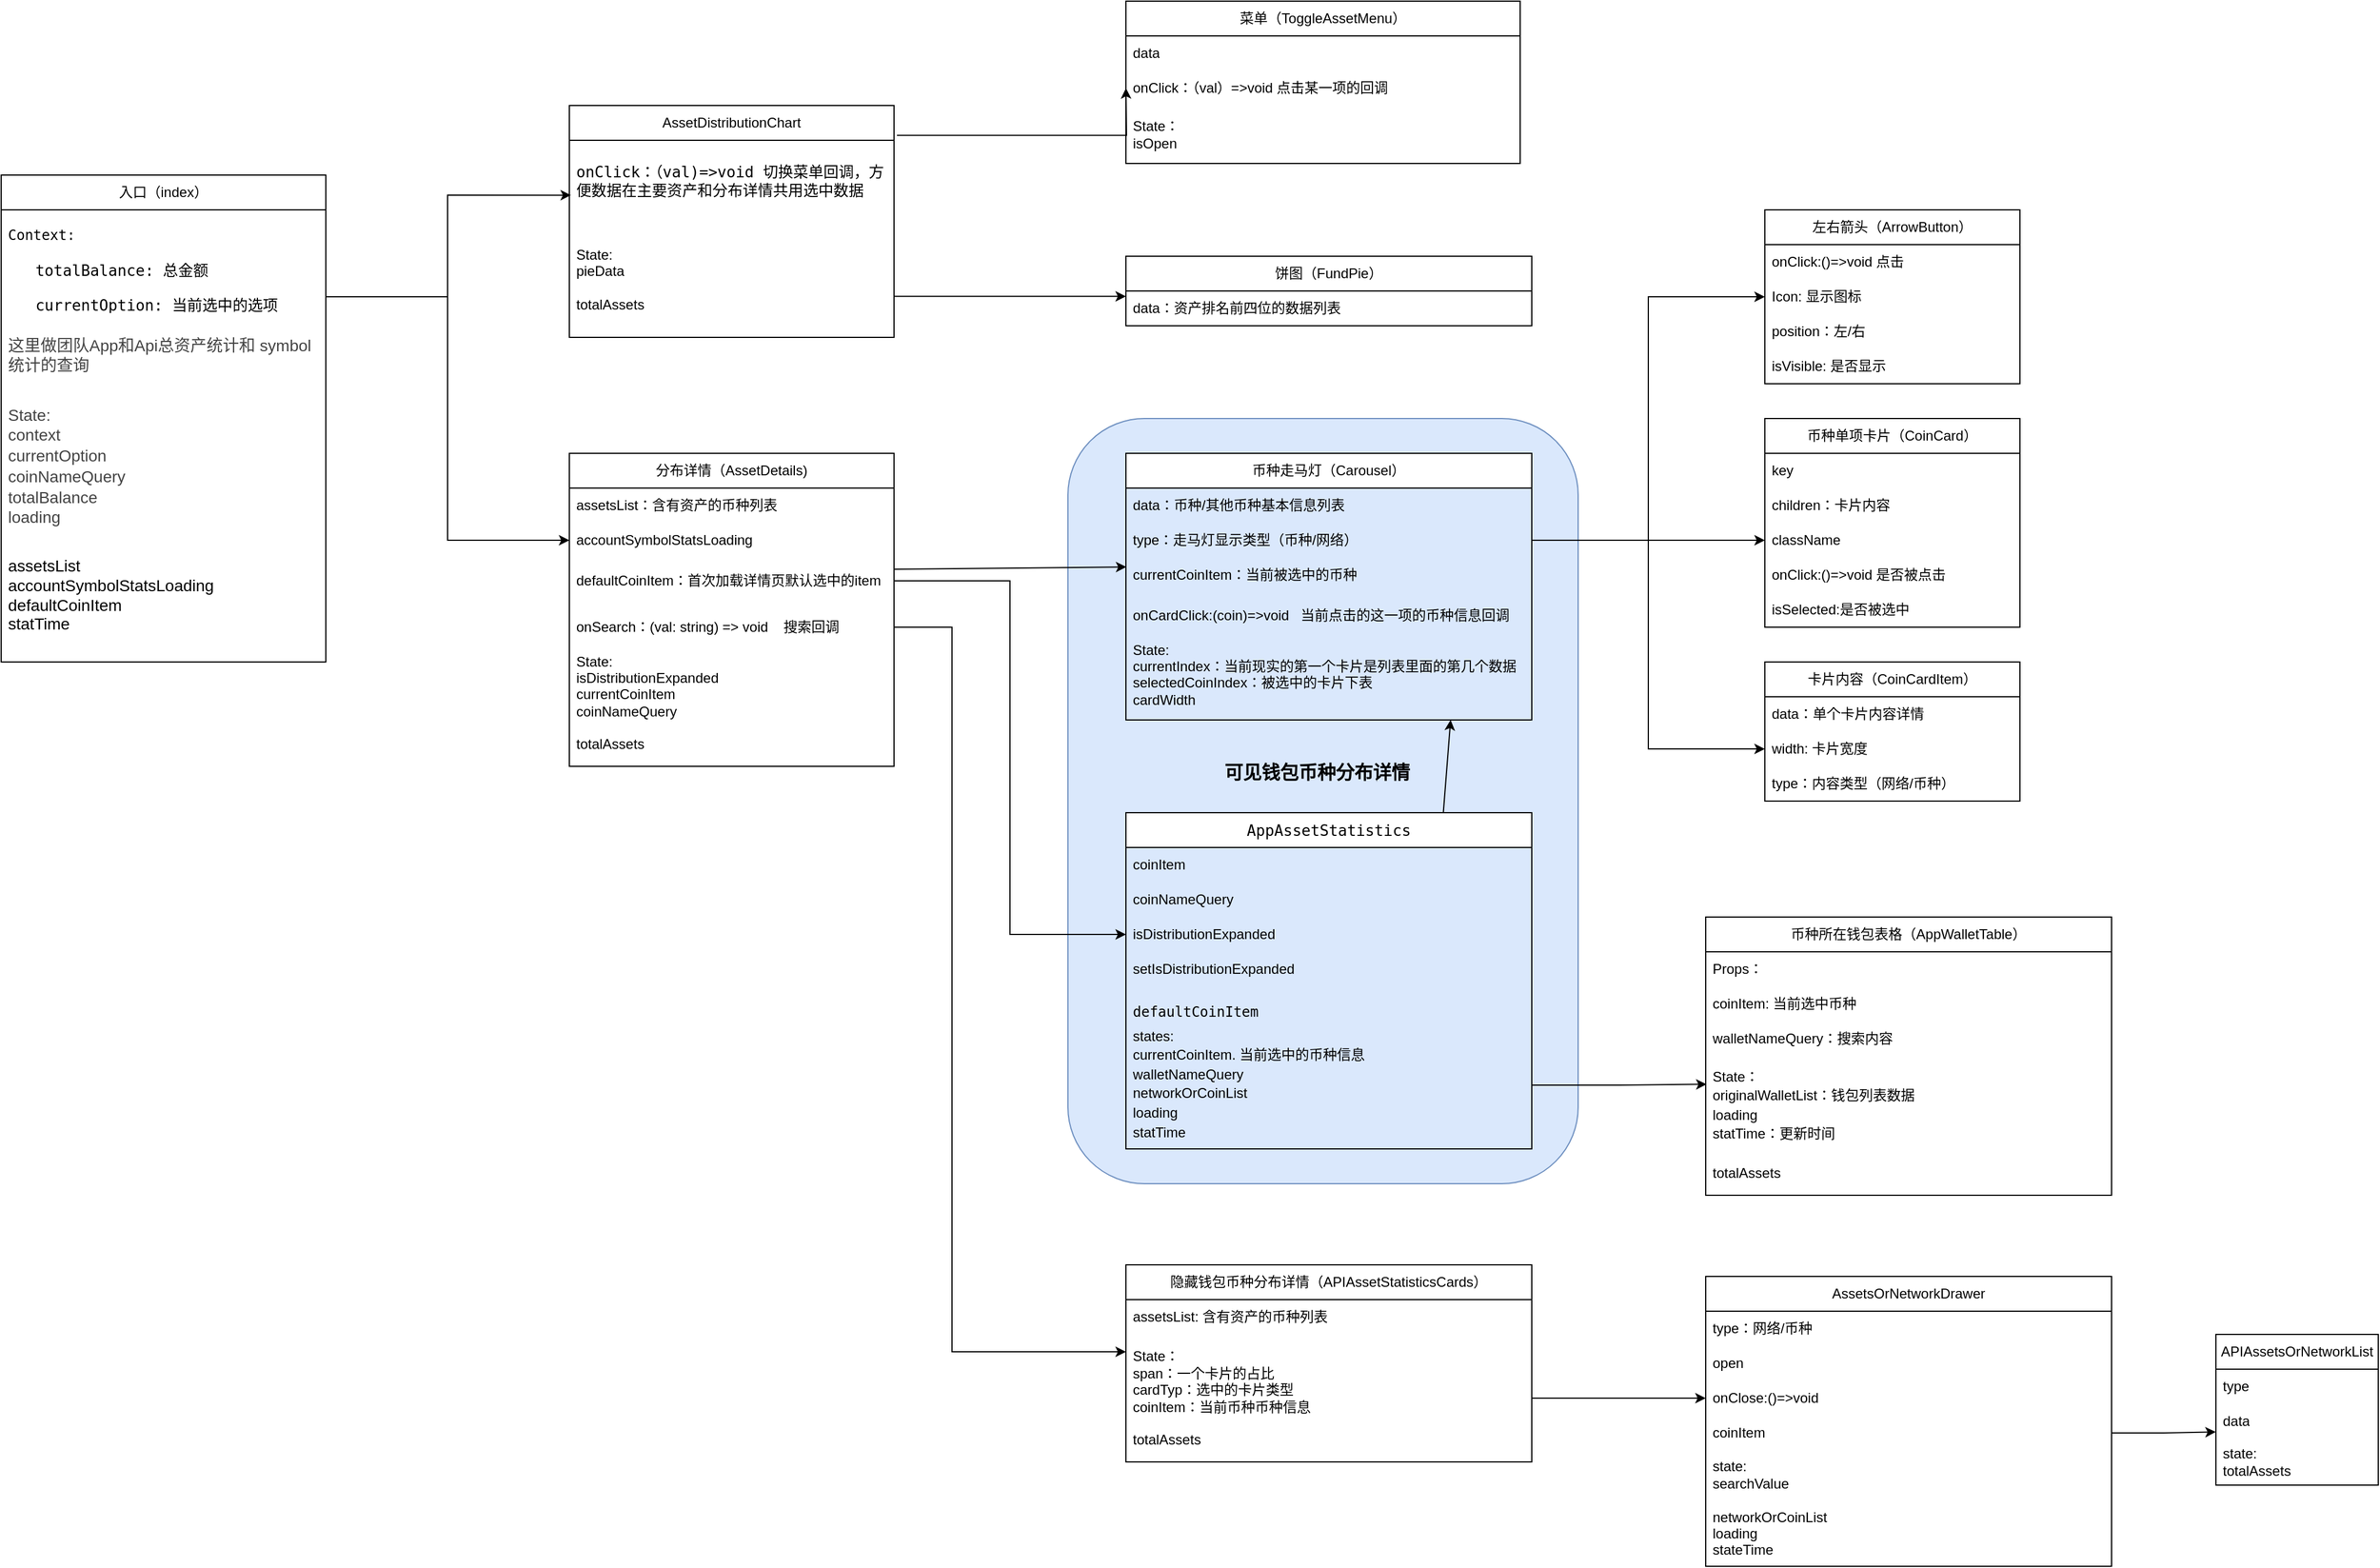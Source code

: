 <mxfile version="25.0.3">
  <diagram name="第 1 页" id="jlFaa8lIrXFHTDskXryA">
    <mxGraphModel dx="2305" dy="1853" grid="1" gridSize="10" guides="1" tooltips="1" connect="1" arrows="1" fold="1" page="1" pageScale="1" pageWidth="827" pageHeight="1169" math="0" shadow="0">
      <root>
        <mxCell id="0" />
        <mxCell id="1" parent="0" />
        <mxCell id="P4U7ozT1BsUMLbKOItGa-80" value="" style="rounded=1;whiteSpace=wrap;html=1;fillColor=#dae8fc;strokeColor=#6c8ebf;movable=0;resizable=0;rotatable=0;deletable=0;editable=0;locked=1;connectable=0;" vertex="1" parent="1">
          <mxGeometry x="640" y="200" width="440" height="660" as="geometry" />
        </mxCell>
        <mxCell id="P4U7ozT1BsUMLbKOItGa-3" value="分布详情（AssetDetails)" style="swimlane;fontStyle=0;childLayout=stackLayout;horizontal=1;startSize=30;horizontalStack=0;resizeParent=1;resizeParentMax=0;resizeLast=0;collapsible=1;marginBottom=0;whiteSpace=wrap;html=1;movable=1;resizable=1;rotatable=1;deletable=1;editable=1;locked=0;connectable=1;" vertex="1" parent="1">
          <mxGeometry x="210" y="230" width="280" height="270" as="geometry" />
        </mxCell>
        <mxCell id="P4U7ozT1BsUMLbKOItGa-4" value="assetsList：含有资产的币种列表" style="text;strokeColor=none;fillColor=none;align=left;verticalAlign=middle;spacingLeft=4;spacingRight=4;overflow=hidden;points=[[0,0.5],[1,0.5]];portConstraint=eastwest;rotatable=1;whiteSpace=wrap;html=1;movable=1;resizable=1;deletable=1;editable=1;locked=0;connectable=1;" vertex="1" parent="P4U7ozT1BsUMLbKOItGa-3">
          <mxGeometry y="30" width="280" height="30" as="geometry" />
        </mxCell>
        <mxCell id="P4U7ozT1BsUMLbKOItGa-5" value="accountSymbolStatsLoading" style="text;strokeColor=none;fillColor=none;align=left;verticalAlign=middle;spacingLeft=4;spacingRight=4;overflow=hidden;points=[[0,0.5],[1,0.5]];portConstraint=eastwest;rotatable=1;whiteSpace=wrap;html=1;movable=1;resizable=1;deletable=1;editable=1;locked=0;connectable=1;" vertex="1" parent="P4U7ozT1BsUMLbKOItGa-3">
          <mxGeometry y="60" width="280" height="30" as="geometry" />
        </mxCell>
        <mxCell id="P4U7ozT1BsUMLbKOItGa-10" value="defaultCoinItem：首次加载详情页默认选中的item" style="text;strokeColor=none;fillColor=none;align=left;verticalAlign=middle;spacingLeft=4;spacingRight=4;overflow=hidden;points=[[0,0.5],[1,0.5]];portConstraint=eastwest;rotatable=1;whiteSpace=wrap;html=1;container=1;movable=1;resizable=1;deletable=1;editable=1;locked=0;connectable=1;" vertex="1" parent="P4U7ozT1BsUMLbKOItGa-3">
          <mxGeometry y="90" width="280" height="40" as="geometry">
            <mxRectangle y="90" width="280" height="30" as="alternateBounds" />
          </mxGeometry>
        </mxCell>
        <mxCell id="P4U7ozT1BsUMLbKOItGa-6" value="onSearch：(val: string) =&amp;gt; void&amp;nbsp; &amp;nbsp; 搜索回调" style="text;strokeColor=none;fillColor=none;align=left;verticalAlign=middle;spacingLeft=4;spacingRight=4;overflow=hidden;points=[[0,0.5],[1,0.5]];portConstraint=eastwest;rotatable=1;whiteSpace=wrap;html=1;movable=1;resizable=1;deletable=1;editable=1;locked=0;connectable=1;" vertex="1" parent="P4U7ozT1BsUMLbKOItGa-3">
          <mxGeometry y="130" width="280" height="40" as="geometry" />
        </mxCell>
        <mxCell id="P4U7ozT1BsUMLbKOItGa-95" value="State:&lt;div&gt;isDistributionExpanded&lt;/div&gt;&lt;div&gt;currentCoinItem&lt;/div&gt;&lt;div&gt;coinNameQuery&lt;/div&gt;&lt;div&gt;&lt;br&gt;&lt;/div&gt;&lt;div&gt;totalAssets&lt;/div&gt;&lt;div&gt;&lt;br&gt;&lt;/div&gt;" style="text;strokeColor=none;fillColor=none;align=left;verticalAlign=middle;spacingLeft=4;spacingRight=4;overflow=hidden;points=[[0,0.5],[1,0.5]];portConstraint=eastwest;rotatable=1;whiteSpace=wrap;html=1;movable=1;resizable=1;deletable=1;editable=1;locked=0;connectable=1;" vertex="1" parent="P4U7ozT1BsUMLbKOItGa-3">
          <mxGeometry y="170" width="280" height="100" as="geometry" />
        </mxCell>
        <mxCell id="P4U7ozT1BsUMLbKOItGa-18" value="币种走马灯（Carousel）" style="swimlane;fontStyle=0;childLayout=stackLayout;horizontal=1;startSize=30;horizontalStack=0;resizeParent=1;resizeParentMax=0;resizeLast=0;collapsible=1;marginBottom=0;whiteSpace=wrap;html=1;movable=0;resizable=0;rotatable=0;deletable=0;editable=0;locked=1;connectable=0;" vertex="1" parent="1">
          <mxGeometry x="690" y="230" width="350" height="230" as="geometry" />
        </mxCell>
        <mxCell id="P4U7ozT1BsUMLbKOItGa-19" value="data：币种/其他币种基本信息列表" style="text;strokeColor=none;fillColor=none;align=left;verticalAlign=middle;spacingLeft=4;spacingRight=4;overflow=hidden;points=[[0,0.5],[1,0.5]];portConstraint=eastwest;rotatable=0;whiteSpace=wrap;html=1;movable=0;resizable=0;deletable=0;editable=0;locked=1;connectable=0;" vertex="1" parent="P4U7ozT1BsUMLbKOItGa-18">
          <mxGeometry y="30" width="350" height="30" as="geometry" />
        </mxCell>
        <mxCell id="P4U7ozT1BsUMLbKOItGa-20" value="type：走马灯显示类型（币种/网络）" style="text;strokeColor=none;fillColor=none;align=left;verticalAlign=middle;spacingLeft=4;spacingRight=4;overflow=hidden;points=[[0,0.5],[1,0.5]];portConstraint=eastwest;rotatable=0;whiteSpace=wrap;html=1;movable=0;resizable=0;deletable=0;editable=0;locked=1;connectable=0;" vertex="1" parent="P4U7ozT1BsUMLbKOItGa-18">
          <mxGeometry y="60" width="350" height="30" as="geometry" />
        </mxCell>
        <mxCell id="P4U7ozT1BsUMLbKOItGa-22" value="currentCoinItem：当前被选中的币种" style="text;strokeColor=none;fillColor=none;align=left;verticalAlign=middle;spacingLeft=4;spacingRight=4;overflow=hidden;points=[[0,0.5],[1,0.5]];portConstraint=eastwest;rotatable=0;whiteSpace=wrap;html=1;movable=0;resizable=0;deletable=0;editable=0;locked=1;connectable=0;" vertex="1" parent="P4U7ozT1BsUMLbKOItGa-18">
          <mxGeometry y="90" width="350" height="30" as="geometry" />
        </mxCell>
        <mxCell id="P4U7ozT1BsUMLbKOItGa-21" value="onCardClick:(coin)=&amp;gt;void&amp;nbsp; &amp;nbsp;当前点击的这一项的币种信息回调" style="text;strokeColor=none;fillColor=none;align=left;verticalAlign=middle;spacingLeft=4;spacingRight=4;overflow=hidden;points=[[0,0.5],[1,0.5]];portConstraint=eastwest;rotatable=0;whiteSpace=wrap;html=1;movable=0;resizable=0;deletable=0;editable=0;locked=1;connectable=0;" vertex="1" parent="P4U7ozT1BsUMLbKOItGa-18">
          <mxGeometry y="120" width="350" height="40" as="geometry" />
        </mxCell>
        <mxCell id="P4U7ozT1BsUMLbKOItGa-88" value="State:&lt;div&gt;currentIndex：当前现实的第一个卡片是列表里面的第几个数据&lt;/div&gt;&lt;div&gt;selectedCoinIndex：被选中的卡片下表&lt;/div&gt;&lt;div&gt;cardWidth&lt;/div&gt;&lt;div&gt;&lt;br&gt;&lt;/div&gt;&lt;div&gt;&lt;br&gt;&lt;/div&gt;" style="text;strokeColor=none;fillColor=none;align=left;verticalAlign=middle;spacingLeft=4;spacingRight=4;overflow=hidden;points=[[0,0.5],[1,0.5]];portConstraint=eastwest;rotatable=0;whiteSpace=wrap;html=1;movable=0;resizable=0;deletable=0;editable=0;locked=1;connectable=0;" vertex="1" parent="P4U7ozT1BsUMLbKOItGa-18">
          <mxGeometry y="160" width="350" height="70" as="geometry" />
        </mxCell>
        <mxCell id="P4U7ozT1BsUMLbKOItGa-23" value="饼图（FundPie）" style="swimlane;fontStyle=0;childLayout=stackLayout;horizontal=1;startSize=30;horizontalStack=0;resizeParent=1;resizeParentMax=0;resizeLast=0;collapsible=1;marginBottom=0;whiteSpace=wrap;html=1;" vertex="1" parent="1">
          <mxGeometry x="690" y="60" width="350" height="60" as="geometry" />
        </mxCell>
        <mxCell id="P4U7ozT1BsUMLbKOItGa-24" value="data：资产排名前四位的数据列表" style="text;strokeColor=none;fillColor=none;align=left;verticalAlign=middle;spacingLeft=4;spacingRight=4;overflow=hidden;points=[[0,0.5],[1,0.5]];portConstraint=eastwest;rotatable=0;whiteSpace=wrap;html=1;" vertex="1" parent="P4U7ozT1BsUMLbKOItGa-23">
          <mxGeometry y="30" width="350" height="30" as="geometry" />
        </mxCell>
        <mxCell id="P4U7ozT1BsUMLbKOItGa-27" value="币种单项卡片（CoinCard）" style="swimlane;fontStyle=0;childLayout=stackLayout;horizontal=1;startSize=30;horizontalStack=0;resizeParent=1;resizeParentMax=0;resizeLast=0;collapsible=1;marginBottom=0;whiteSpace=wrap;html=1;" vertex="1" parent="1">
          <mxGeometry x="1241" y="200" width="220" height="180" as="geometry" />
        </mxCell>
        <mxCell id="P4U7ozT1BsUMLbKOItGa-28" value="key" style="text;strokeColor=none;fillColor=none;align=left;verticalAlign=middle;spacingLeft=4;spacingRight=4;overflow=hidden;points=[[0,0.5],[1,0.5]];portConstraint=eastwest;rotatable=0;whiteSpace=wrap;html=1;" vertex="1" parent="P4U7ozT1BsUMLbKOItGa-27">
          <mxGeometry y="30" width="220" height="30" as="geometry" />
        </mxCell>
        <mxCell id="P4U7ozT1BsUMLbKOItGa-29" value="children：卡片内容" style="text;strokeColor=none;fillColor=none;align=left;verticalAlign=middle;spacingLeft=4;spacingRight=4;overflow=hidden;points=[[0,0.5],[1,0.5]];portConstraint=eastwest;rotatable=0;whiteSpace=wrap;html=1;" vertex="1" parent="P4U7ozT1BsUMLbKOItGa-27">
          <mxGeometry y="60" width="220" height="30" as="geometry" />
        </mxCell>
        <mxCell id="P4U7ozT1BsUMLbKOItGa-30" value="className" style="text;strokeColor=none;fillColor=none;align=left;verticalAlign=middle;spacingLeft=4;spacingRight=4;overflow=hidden;points=[[0,0.5],[1,0.5]];portConstraint=eastwest;rotatable=0;whiteSpace=wrap;html=1;" vertex="1" parent="P4U7ozT1BsUMLbKOItGa-27">
          <mxGeometry y="90" width="220" height="30" as="geometry" />
        </mxCell>
        <mxCell id="P4U7ozT1BsUMLbKOItGa-31" value="onClick:()=&amp;gt;void 是否被点击" style="text;strokeColor=none;fillColor=none;align=left;verticalAlign=middle;spacingLeft=4;spacingRight=4;overflow=hidden;points=[[0,0.5],[1,0.5]];portConstraint=eastwest;rotatable=0;whiteSpace=wrap;html=1;" vertex="1" parent="P4U7ozT1BsUMLbKOItGa-27">
          <mxGeometry y="120" width="220" height="30" as="geometry" />
        </mxCell>
        <mxCell id="P4U7ozT1BsUMLbKOItGa-32" value="isSelected:是否被选中" style="text;strokeColor=none;fillColor=none;align=left;verticalAlign=middle;spacingLeft=4;spacingRight=4;overflow=hidden;points=[[0,0.5],[1,0.5]];portConstraint=eastwest;rotatable=0;whiteSpace=wrap;html=1;" vertex="1" parent="P4U7ozT1BsUMLbKOItGa-27">
          <mxGeometry y="150" width="220" height="30" as="geometry" />
        </mxCell>
        <mxCell id="P4U7ozT1BsUMLbKOItGa-33" value="卡片内容（CoinCardItem）" style="swimlane;fontStyle=0;childLayout=stackLayout;horizontal=1;startSize=30;horizontalStack=0;resizeParent=1;resizeParentMax=0;resizeLast=0;collapsible=1;marginBottom=0;whiteSpace=wrap;html=1;" vertex="1" parent="1">
          <mxGeometry x="1241" y="410" width="220" height="120" as="geometry" />
        </mxCell>
        <mxCell id="P4U7ozT1BsUMLbKOItGa-34" value="data：单个卡片内容详情" style="text;strokeColor=none;fillColor=none;align=left;verticalAlign=middle;spacingLeft=4;spacingRight=4;overflow=hidden;points=[[0,0.5],[1,0.5]];portConstraint=eastwest;rotatable=0;whiteSpace=wrap;html=1;" vertex="1" parent="P4U7ozT1BsUMLbKOItGa-33">
          <mxGeometry y="30" width="220" height="30" as="geometry" />
        </mxCell>
        <mxCell id="P4U7ozT1BsUMLbKOItGa-35" value="width: 卡片宽度" style="text;strokeColor=none;fillColor=none;align=left;verticalAlign=middle;spacingLeft=4;spacingRight=4;overflow=hidden;points=[[0,0.5],[1,0.5]];portConstraint=eastwest;rotatable=0;whiteSpace=wrap;html=1;" vertex="1" parent="P4U7ozT1BsUMLbKOItGa-33">
          <mxGeometry y="60" width="220" height="30" as="geometry" />
        </mxCell>
        <mxCell id="P4U7ozT1BsUMLbKOItGa-36" value="type：内容类型（网络/币种）" style="text;strokeColor=none;fillColor=none;align=left;verticalAlign=middle;spacingLeft=4;spacingRight=4;overflow=hidden;points=[[0,0.5],[1,0.5]];portConstraint=eastwest;rotatable=0;whiteSpace=wrap;html=1;" vertex="1" parent="P4U7ozT1BsUMLbKOItGa-33">
          <mxGeometry y="90" width="220" height="30" as="geometry" />
        </mxCell>
        <mxCell id="P4U7ozT1BsUMLbKOItGa-37" value="左右箭头（ArrowButton）" style="swimlane;fontStyle=0;childLayout=stackLayout;horizontal=1;startSize=30;horizontalStack=0;resizeParent=1;resizeParentMax=0;resizeLast=0;collapsible=1;marginBottom=0;whiteSpace=wrap;html=1;" vertex="1" parent="1">
          <mxGeometry x="1241" y="20" width="220" height="150" as="geometry" />
        </mxCell>
        <mxCell id="P4U7ozT1BsUMLbKOItGa-38" value="onClick:()=&amp;gt;void 点击" style="text;strokeColor=none;fillColor=none;align=left;verticalAlign=middle;spacingLeft=4;spacingRight=4;overflow=hidden;points=[[0,0.5],[1,0.5]];portConstraint=eastwest;rotatable=0;whiteSpace=wrap;html=1;" vertex="1" parent="P4U7ozT1BsUMLbKOItGa-37">
          <mxGeometry y="30" width="220" height="30" as="geometry" />
        </mxCell>
        <mxCell id="P4U7ozT1BsUMLbKOItGa-39" value="Icon: 显示图标" style="text;strokeColor=none;fillColor=none;align=left;verticalAlign=middle;spacingLeft=4;spacingRight=4;overflow=hidden;points=[[0,0.5],[1,0.5]];portConstraint=eastwest;rotatable=0;whiteSpace=wrap;html=1;" vertex="1" parent="P4U7ozT1BsUMLbKOItGa-37">
          <mxGeometry y="60" width="220" height="30" as="geometry" />
        </mxCell>
        <mxCell id="P4U7ozT1BsUMLbKOItGa-40" value="position：左/右" style="text;strokeColor=none;fillColor=none;align=left;verticalAlign=middle;spacingLeft=4;spacingRight=4;overflow=hidden;points=[[0,0.5],[1,0.5]];portConstraint=eastwest;rotatable=0;whiteSpace=wrap;html=1;" vertex="1" parent="P4U7ozT1BsUMLbKOItGa-37">
          <mxGeometry y="90" width="220" height="30" as="geometry" />
        </mxCell>
        <mxCell id="P4U7ozT1BsUMLbKOItGa-41" value="isVisible: 是否显示" style="text;strokeColor=none;fillColor=none;align=left;verticalAlign=middle;spacingLeft=4;spacingRight=4;overflow=hidden;points=[[0,0.5],[1,0.5]];portConstraint=eastwest;rotatable=0;whiteSpace=wrap;html=1;" vertex="1" parent="P4U7ozT1BsUMLbKOItGa-37">
          <mxGeometry y="120" width="220" height="30" as="geometry" />
        </mxCell>
        <mxCell id="P4U7ozT1BsUMLbKOItGa-43" style="edgeStyle=orthogonalEdgeStyle;rounded=0;orthogonalLoop=1;jettySize=auto;html=1;entryX=0;entryY=0.5;entryDx=0;entryDy=0;" edge="1" parent="1">
          <mxGeometry relative="1" as="geometry">
            <mxPoint x="490" y="94.63" as="sourcePoint" />
            <mxPoint x="690" y="94.63" as="targetPoint" />
          </mxGeometry>
        </mxCell>
        <mxCell id="P4U7ozT1BsUMLbKOItGa-44" value="" style="endArrow=classic;html=1;rounded=0;entryX=0.001;entryY=0.267;entryDx=0;entryDy=0;entryPerimeter=0;" edge="1" parent="1" target="P4U7ozT1BsUMLbKOItGa-22">
          <mxGeometry width="50" height="50" relative="1" as="geometry">
            <mxPoint x="490" y="330" as="sourcePoint" />
            <mxPoint x="570" y="300" as="targetPoint" />
          </mxGeometry>
        </mxCell>
        <mxCell id="P4U7ozT1BsUMLbKOItGa-45" value="币种所在钱包表格（AppWalletTable）" style="swimlane;fontStyle=0;childLayout=stackLayout;horizontal=1;startSize=30;horizontalStack=0;resizeParent=1;resizeParentMax=0;resizeLast=0;collapsible=1;marginBottom=0;whiteSpace=wrap;html=1;movable=1;resizable=1;rotatable=1;deletable=1;editable=1;locked=0;connectable=1;" vertex="1" parent="1">
          <mxGeometry x="1190" y="630" width="350" height="240" as="geometry" />
        </mxCell>
        <mxCell id="P4U7ozT1BsUMLbKOItGa-84" value="Props：" style="text;strokeColor=none;fillColor=none;align=left;verticalAlign=middle;spacingLeft=4;spacingRight=4;overflow=hidden;points=[[0,0.5],[1,0.5]];portConstraint=eastwest;rotatable=1;whiteSpace=wrap;html=1;movable=1;resizable=1;deletable=1;editable=1;locked=0;connectable=1;" vertex="1" parent="P4U7ozT1BsUMLbKOItGa-45">
          <mxGeometry y="30" width="350" height="30" as="geometry" />
        </mxCell>
        <mxCell id="P4U7ozT1BsUMLbKOItGa-46" value="coinItem: 当前选中币种" style="text;strokeColor=none;fillColor=none;align=left;verticalAlign=middle;spacingLeft=4;spacingRight=4;overflow=hidden;points=[[0,0.5],[1,0.5]];portConstraint=eastwest;rotatable=1;whiteSpace=wrap;html=1;movable=1;resizable=1;deletable=1;editable=1;locked=0;connectable=1;" vertex="1" parent="P4U7ozT1BsUMLbKOItGa-45">
          <mxGeometry y="60" width="350" height="30" as="geometry" />
        </mxCell>
        <mxCell id="P4U7ozT1BsUMLbKOItGa-47" value="walletNameQuery：搜索内容" style="text;strokeColor=none;fillColor=none;align=left;verticalAlign=middle;spacingLeft=4;spacingRight=4;overflow=hidden;points=[[0,0.5],[1,0.5]];portConstraint=eastwest;rotatable=1;whiteSpace=wrap;html=1;movable=1;resizable=1;deletable=1;editable=1;locked=0;connectable=1;" vertex="1" parent="P4U7ozT1BsUMLbKOItGa-45">
          <mxGeometry y="90" width="350" height="30" as="geometry" />
        </mxCell>
        <mxCell id="P4U7ozT1BsUMLbKOItGa-83" value="State：&lt;div style=&quot;line-height: 140%;&quot;&gt;originalWalletList：钱包列表数据&lt;/div&gt;&lt;div style=&quot;line-height: 140%;&quot;&gt;loading&lt;/div&gt;&lt;div style=&quot;line-height: 140%;&quot;&gt;statTime：更新时间&lt;/div&gt;&lt;div style=&quot;line-height: 140%;&quot;&gt;&lt;br&gt;&lt;/div&gt;&lt;div style=&quot;line-height: 140%;&quot;&gt;totalAssets&lt;/div&gt;" style="text;strokeColor=none;fillColor=none;align=left;verticalAlign=middle;spacingLeft=4;spacingRight=4;overflow=hidden;points=[[0,0.5],[1,0.5]];portConstraint=eastwest;rotatable=1;whiteSpace=wrap;html=1;movable=1;resizable=1;deletable=1;editable=1;locked=0;connectable=1;" vertex="1" parent="P4U7ozT1BsUMLbKOItGa-45">
          <mxGeometry y="120" width="350" height="120" as="geometry" />
        </mxCell>
        <mxCell id="P4U7ozT1BsUMLbKOItGa-49" value="菜单（ToggleAssetMenu）" style="swimlane;fontStyle=0;childLayout=stackLayout;horizontal=1;startSize=30;horizontalStack=0;resizeParent=1;resizeParentMax=0;resizeLast=0;collapsible=1;marginBottom=0;whiteSpace=wrap;html=1;" vertex="1" parent="1">
          <mxGeometry x="690" y="-160" width="340" height="140" as="geometry" />
        </mxCell>
        <mxCell id="P4U7ozT1BsUMLbKOItGa-50" value="data" style="text;strokeColor=none;fillColor=none;align=left;verticalAlign=middle;spacingLeft=4;spacingRight=4;overflow=hidden;points=[[0,0.5],[1,0.5]];portConstraint=eastwest;rotatable=0;whiteSpace=wrap;html=1;" vertex="1" parent="P4U7ozT1BsUMLbKOItGa-49">
          <mxGeometry y="30" width="340" height="30" as="geometry" />
        </mxCell>
        <mxCell id="P4U7ozT1BsUMLbKOItGa-52" value="onClick：（val）=&amp;gt;void 点击某一项的回调" style="text;strokeColor=none;fillColor=none;align=left;verticalAlign=middle;spacingLeft=4;spacingRight=4;overflow=hidden;points=[[0,0.5],[1,0.5]];portConstraint=eastwest;rotatable=0;whiteSpace=wrap;html=1;" vertex="1" parent="P4U7ozT1BsUMLbKOItGa-49">
          <mxGeometry y="60" width="340" height="30" as="geometry" />
        </mxCell>
        <mxCell id="P4U7ozT1BsUMLbKOItGa-102" value="State：&lt;div&gt;&lt;span style=&quot;background-color: initial;&quot;&gt;isOpen&lt;/span&gt;&lt;/div&gt;" style="text;strokeColor=none;fillColor=none;align=left;verticalAlign=middle;spacingLeft=4;spacingRight=4;overflow=hidden;points=[[0,0.5],[1,0.5]];portConstraint=eastwest;rotatable=0;whiteSpace=wrap;html=1;" vertex="1" parent="P4U7ozT1BsUMLbKOItGa-49">
          <mxGeometry y="90" width="340" height="50" as="geometry" />
        </mxCell>
        <mxCell id="P4U7ozT1BsUMLbKOItGa-53" style="edgeStyle=orthogonalEdgeStyle;rounded=0;orthogonalLoop=1;jettySize=auto;html=1;exitX=1.009;exitY=-0.061;exitDx=0;exitDy=0;exitPerimeter=0;" edge="1" parent="1" source="P4U7ozT1BsUMLbKOItGa-99">
          <mxGeometry relative="1" as="geometry">
            <mxPoint x="690" y="-84.952" as="targetPoint" />
          </mxGeometry>
        </mxCell>
        <mxCell id="P4U7ozT1BsUMLbKOItGa-56" value="入口（index）" style="swimlane;fontStyle=0;childLayout=stackLayout;horizontal=1;startSize=30;horizontalStack=0;resizeParent=1;resizeParentMax=0;resizeLast=0;collapsible=1;marginBottom=0;whiteSpace=wrap;html=1;" vertex="1" parent="1">
          <mxGeometry x="-280" y="-10" width="280" height="420" as="geometry" />
        </mxCell>
        <mxCell id="P4U7ozT1BsUMLbKOItGa-57" value="&lt;pre style=&quot;text-align: center;&quot;&gt;Context:&lt;/pre&gt;" style="text;strokeColor=none;fillColor=none;align=left;verticalAlign=middle;spacingLeft=4;spacingRight=4;overflow=hidden;points=[[0,0.5],[1,0.5]];portConstraint=eastwest;rotatable=0;whiteSpace=wrap;html=1;" vertex="1" parent="P4U7ozT1BsUMLbKOItGa-56">
          <mxGeometry y="30" width="280" height="30" as="geometry" />
        </mxCell>
        <mxCell id="P4U7ozT1BsUMLbKOItGa-58" value="&lt;pre style=&quot;text-align: center;&quot;&gt;&lt;font face=&quot;JetBrains Mono, monospace&quot;&gt;&lt;span style=&quot;font-size: 13.067px;&quot;&gt;   totalBalance: 总金额&lt;/span&gt;&lt;/font&gt;&lt;/pre&gt;" style="text;strokeColor=none;fillColor=none;align=left;verticalAlign=middle;spacingLeft=4;spacingRight=4;overflow=hidden;points=[[0,0.5],[1,0.5]];portConstraint=eastwest;rotatable=0;whiteSpace=wrap;html=1;" vertex="1" parent="P4U7ozT1BsUMLbKOItGa-56">
          <mxGeometry y="60" width="280" height="30" as="geometry" />
        </mxCell>
        <mxCell id="P4U7ozT1BsUMLbKOItGa-64" value="&lt;pre style=&quot;text-align: center;&quot;&gt;&lt;font face=&quot;JetBrains Mono, monospace&quot;&gt;&lt;span style=&quot;font-size: 13.067px;&quot;&gt;   currentOption: 当前选中的选项&lt;/span&gt;&lt;/font&gt;&lt;/pre&gt;" style="text;strokeColor=none;fillColor=none;align=left;verticalAlign=middle;spacingLeft=4;spacingRight=4;overflow=hidden;points=[[0,0.5],[1,0.5]];portConstraint=eastwest;rotatable=0;whiteSpace=wrap;html=1;" vertex="1" parent="P4U7ozT1BsUMLbKOItGa-56">
          <mxGeometry y="90" width="280" height="30" as="geometry" />
        </mxCell>
        <mxCell id="P4U7ozT1BsUMLbKOItGa-59" value="&lt;p&gt;&lt;font style=&quot;font-size: 14px;&quot;&gt;&lt;span id=&quot;docs-internal-guid-6445ed89-7fff-29d2-e388-d4f5b30f36d2&quot;&gt;&lt;span style=&quot;font-family: Arial, sans-serif; color: rgb(67, 67, 67); background-color: transparent; font-variant-numeric: normal; font-variant-east-asian: normal; font-variant-alternates: normal; font-variant-position: normal; font-variant-emoji: normal; vertical-align: baseline; white-space-collapse: preserve;&quot;&gt;&lt;font style=&quot;&quot;&gt;这里做团队App和Api总资产统计和&lt;/font&gt;&lt;/span&gt;&lt;/span&gt;&lt;span style=&quot;background-color: transparent; color: rgb(67, 67, 67); font-family: Arial, sans-serif; white-space-collapse: preserve;&quot;&gt;&amp;nbsp;symbol 统计的查询&lt;/span&gt;&lt;/font&gt;&lt;/p&gt;" style="text;strokeColor=none;fillColor=none;align=left;verticalAlign=middle;spacingLeft=4;spacingRight=4;overflow=hidden;points=[[0,0.5],[1,0.5]];portConstraint=eastwest;rotatable=0;whiteSpace=wrap;html=1;" vertex="1" parent="P4U7ozT1BsUMLbKOItGa-56">
          <mxGeometry y="120" width="280" height="70" as="geometry" />
        </mxCell>
        <mxCell id="P4U7ozT1BsUMLbKOItGa-103" value="&lt;p style=&quot;line-height: 40%;&quot;&gt;&lt;font style=&quot;font-size: 14px; line-height: 40%;&quot; face=&quot;Arial, sans-serif&quot; color=&quot;#434343&quot;&gt;&lt;span style=&quot;white-space-collapse: preserve;&quot;&gt;State:&lt;/span&gt;&lt;/font&gt;&lt;/p&gt;&lt;p style=&quot;line-height: 40%;&quot;&gt;&lt;font style=&quot;font-size: 14px; line-height: 40%;&quot; face=&quot;Arial, sans-serif&quot; color=&quot;#434343&quot;&gt;&lt;span style=&quot;white-space-collapse: preserve;&quot;&gt;context&lt;/span&gt;&lt;/font&gt;&lt;/p&gt;&lt;p style=&quot;line-height: 40%;&quot;&gt;&lt;font style=&quot;font-size: 14px; line-height: 40%;&quot; face=&quot;Arial, sans-serif&quot; color=&quot;#434343&quot;&gt;&lt;span style=&quot;white-space-collapse: preserve;&quot;&gt;currentOption&lt;/span&gt;&lt;/font&gt;&lt;/p&gt;&lt;p style=&quot;line-height: 40%;&quot;&gt;&lt;font style=&quot;font-size: 14px; line-height: 40%;&quot; face=&quot;Arial, sans-serif&quot; color=&quot;#434343&quot;&gt;&lt;span style=&quot;white-space-collapse: preserve;&quot;&gt;coinNameQuery&lt;/span&gt;&lt;/font&gt;&lt;/p&gt;&lt;p style=&quot;line-height: 40%;&quot;&gt;&lt;font style=&quot;font-size: 14px; line-height: 40%;&quot; face=&quot;Arial, sans-serif&quot; color=&quot;#434343&quot;&gt;&lt;span style=&quot;white-space-collapse: preserve;&quot;&gt;totalBalance&lt;/span&gt;&lt;/font&gt;&lt;/p&gt;&lt;p style=&quot;line-height: 40%;&quot;&gt;&lt;font style=&quot;line-height: 40%; font-size: 14px;&quot; face=&quot;Arial, sans-serif&quot; color=&quot;#434343&quot;&gt;&lt;span style=&quot;white-space-collapse: preserve;&quot;&gt;loading&lt;/span&gt;&lt;/font&gt;&lt;/p&gt;&lt;p style=&quot;line-height: 40%;&quot;&gt;&lt;font style=&quot;font-size: 14px;&quot;&gt;&lt;br&gt;&lt;/font&gt;&lt;/p&gt;&lt;div&gt;&lt;font style=&quot;font-size: 14px;&quot;&gt;assetsList&lt;/font&gt;&lt;/div&gt;&lt;div&gt;&lt;font style=&quot;font-size: 14px;&quot;&gt;accountSymbolStatsLoading&lt;/font&gt;&lt;/div&gt;&lt;div&gt;&lt;font style=&quot;font-size: 14px;&quot;&gt;defaultCoinItem&lt;/font&gt;&lt;/div&gt;&lt;div&gt;&lt;span style=&quot;font-size: 14px; background-color: initial;&quot;&gt;statTime&lt;/span&gt;&lt;/div&gt;&lt;p style=&quot;line-height: 40%;&quot;&gt;&lt;font style=&quot;font-size: 14px; line-height: 40%;&quot;&gt;&lt;span style=&quot;color: rgba(0, 0, 0, 0); font-family: monospace; text-wrap-mode: nowrap;&quot;&gt;%3CmxGraphModel%3E%3Croot%3E%3CmxCell%20id%3D%220%22%2F%3E%3CmxCell%20id%3D%221%22%20parent%3D%220%22%2F%3E%3CmxCell%20id%3D%222%22%20value%3D%22%E5%85%A5%E5%8F%A3%EF%BC%88index%EF%BC%89%22%20style%3D%22swimlane%3BfontStyle%3D0%3BchildLayout%3DstackLayout%3Bhorizontal%3D1%3BstartSize%3D30%3BhorizontalStack%3D0%3BresizeParent%3D1%3BresizeParentMax%3D0%3BresizeLast%3D0%3Bcollapsible%3D1%3BmarginBottom%3D0%3BwhiteSpace%3Dwrap%3Bhtml%3D1%3B%22%20vertex%3D%221%22%20parent%3D%221%22%3E%3CmxGeometry%20x%3D%22-280%22%20y%3D%22130%22%20width%3D%22280%22%20height%3D%22340%22%20as%3D%22geometry%22%2F%3E%3C%2FmxCell%3E%3CmxCell%20id%3D%223%22%20value%3D%22%26lt%3Bpre%20style%3D%26quot%3Btext-align%3A%20center%3B%26quot%3B%26gt%3BContext%3A%26lt%3B%2Fpre%26gt%3B%22%20style%3D%22text%3BstrokeColor%3Dnone%3BfillColor%3Dnone%3Balign%3Dleft%3BverticalAlign%3Dmiddle%3BspacingLeft%3D4%3BspacingRight%3D4%3Boverflow%3Dhidden%3Bpoints%3D%5B%5B0%2C0.5%5D%2C%5B1%2C0.5%5D%5D%3BportConstraint%3Deastwest%3Brotatable%3D0%3BwhiteSpace%3Dwrap%3Bhtml%3D1%3B%22%20vertex%3D%221%22%20parent%3D%222%22%3E%3CmxGeometry%20y%3D%2230%22%20width%3D%22280%22%20height%3D%2230%22%20as%3D%22geometry%22%2F%3E%3C%2FmxCell%3E%3CmxCell%20id%3D%224%22%20value%3D%22%26lt%3Bpre%20style%3D%26quot%3Btext-align%3A%20center%3B%26quot%3B%26gt%3B%26lt%3Bfont%20face%3D%26quot%3BJetBrains%20Mono%2C%20monospace%26quot%3B%26gt%3B%26lt%3Bspan%20style%3D%26quot%3Bfont-size%3A%2013.067px%3B%26quot%3B%26gt%3B%20%20%20%20%20totalBalance%3A%20%E6%80%BB%E9%87%91%E9%A2%9D%26lt%3B%2Fspan%26gt%3B%26lt%3B%2Ffont%26gt%3B%26lt%3B%2Fpre%26gt%3B%22%20style%3D%22text%3BstrokeColor%3Dnone%3BfillColor%3Dnone%3Balign%3Dleft%3BverticalAlign%3Dmiddle%3BspacingLeft%3D4%3BspacingRight%3D4%3Boverflow%3Dhidden%3Bpoints%3D%5B%5B0%2C0.5%5D%2C%5B1%2C0.5%5D%5D%3BportConstraint%3Deastwest%3Brotatable%3D0%3BwhiteSpace%3Dwrap%3Bhtml%3D1%3B%22%20vertex%3D%221%22%20parent%3D%222%22%3E%3CmxGeometry%20y%3D%2260%22%20width%3D%22280%22%20height%3D%2230%22%20as%3D%22geometry%22%2F%3E%3C%2FmxCell%3E%3CmxCell%20id%3D%225%22%20value%3D%22%26lt%3Bpre%20style%3D%26quot%3Btext-align%3A%20center%3B%26quot%3B%26gt%3B%26lt%3Bfont%20face%3D%26quot%3BJetBrains%20Mono%2C%20monospace%26quot%3B%26gt%3B%26lt%3Bspan%20style%3D%26quot%3Bfont-size%3A%2013.067px%3B%26quot%3B%26gt%3B%20%20%20%20%20accountType%3A%20%E5%BD%93%E5%89%8D%E9%80%89%E4%B8%AD%E7%9A%84%E9%92%B1%E5%8C%85%E7%B1%BB%E5%9E%8B%26lt%3B%2Fspan%26gt%3B%26lt%3B%2Ffont%26gt%3B%26lt%3B%2Fpre%26gt%3B%22%20style%3D%22text%3BstrokeColor%3Dnone%3BfillColor%3Dnone%3Balign%3Dleft%3BverticalAlign%3Dmiddle%3BspacingLeft%3D4%3BspacingRight%3D4%3Boverflow%3Dhidden%3Bpoints%3D%5B%5B0%2C0.5%5D%2C%5B1%2C0.5%5D%5D%3BportConstraint%3Deastwest%3Brotatable%3D0%3BwhiteSpace%3Dwrap%3Bhtml%3D1%3B%22%20vertex%3D%221%22%20parent%3D%222%22%3E%3CmxGeometry%20y%3D%2290%22%20width%3D%22280%22%20height%3D%2230%22%20as%3D%22geometry%22%2F%3E%3C%2FmxCell%3E%3CmxCell%20id%3D%226%22%20value%3D%22%26lt%3Bp%26gt%3B%26lt%3Bfont%20style%3D%26quot%3Bfont-size%3A%2014px%3B%26quot%3B%26gt%3B%26lt%3Bspan%20id%3D%26quot%3Bdocs-internal-guid-6445ed89-7fff-29d2-e388-d4f5b30f36d2%26quot%3B%26gt%3B%26lt%3Bspan%20style%3D%26quot%3Bfont-family%3A%20Arial%2C%20sans-serif%3B%20color%3A%20rgb(67%2C%2067%2C%2067)%3B%20background-color%3A%20transparent%3B%20font-variant-numeric%3A%20normal%3B%20font-variant-east-asian%3A%20normal%3B%20font-variant-alternates%3A%20normal%3B%20font-variant-position%3A%20normal%3B%20font-variant-emoji%3A%20normal%3B%20vertical-align%3A%20baseline%3B%20white-space-collapse%3A%20preserve%3B%26quot%3B%26gt%3B%26lt%3Bfont%20style%3D%26quot%3B%26quot%3B%26gt%3B%E8%BF%99%E9%87%8C%E5%81%9A%E5%9B%A2%E9%98%9FApp%E5%92%8CApi%E6%80%BB%E8%B5%84%E4%BA%A7%E7%BB%9F%E8%AE%A1%E5%92%8C%26lt%3B%2Ffont%26gt%3B%26lt%3B%2Fspan%26gt%3B%26lt%3B%2Fspan%26gt%3B%26lt%3Bspan%20style%3D%26quot%3Bbackground-color%3A%20transparent%3B%20color%3A%20rgb(67%2C%2067%2C%2067)%3B%20font-family%3A%20Arial%2C%20sans-serif%3B%20white-space-collapse%3A%20preserve%3B%26quot%3B%26gt%3B%26amp%3Bnbsp%3Bsymbol%20%E7%BB%9F%E8%AE%A1%E7%9A%84%E6%9F%A5%E8%AF%A2%26lt%3B%2Fspan%26gt%3B%26lt%3B%2Ffont%26gt%3B%26lt%3B%2Fp%26gt%3B%22%20style%3D%22text%3BstrokeColor%3Dnone%3BfillColor%3Dnone%3Balign%3Dleft%3BverticalAlign%3Dmiddle%3BspacingLeft%3D4%3BspacingRight%3D4%3Boverflow%3Dhidden%3Bpoints%3D%5B%5B0%2C0.5%5D%2C%5B1%2C0.5%5D%5D%3BportConstraint%3Deastwest%3Brotatable%3D0%3BwhiteSpace%3Dwrap%3Bhtml%3D1%3B%22%20vertex%3D%221%22%20parent%3D%222%22%3E%3CmxGeometry%20y%3D%22120%22%20width%3D%22280%22%20height%3D%2270%22%20as%3D%22geometry%22%2F%3E%3C%2FmxCell%3E%3CmxCell%20id%3D%227%22%20value%3D%22%26lt%3Bp%26gt%3B%26lt%3Bfont%20face%3D%26quot%3BArial%2C%20sans-serif%26quot%3B%20color%3D%26quot%3B%23434343%26quot%3B%26gt%3B%26lt%3Bspan%20style%3D%26quot%3Bfont-size%3A%2014px%3B%20white-space-collapse%3A%20preserve%3B%26quot%3B%26gt%3BState%3A%26lt%3B%2Fspan%26gt%3B%26lt%3B%2Ffont%26gt%3B%26lt%3B%2Fp%26gt%3B%26lt%3Bp%26gt%3B%26lt%3Bfont%20face%3D%26quot%3BArial%2C%20sans-serif%26quot%3B%20color%3D%26quot%3B%23434343%26quot%3B%26gt%3B%26lt%3Bspan%20style%3D%26quot%3Bfont-size%3A%2014px%3B%20white-space-collapse%3A%20preserve%3B%26quot%3B%26gt%3Bcontext%26lt%3B%2Fspan%26gt%3B%26lt%3B%2Ffont%26gt%3B%26lt%3B%2Fp%26gt%3B%26lt%3Bp%26gt%3B%26lt%3Bfont%20face%3D%26quot%3BArial%2C%20sans-serif%26quot%3B%20color%3D%26quot%3B%23434343%26quot%3B%26gt%3B%26lt%3Bspan%20style%3D%26quot%3Bfont-size%3A%2014px%3B%20white-space-collapse%3A%20preserve%3B%26quot%3B%26gt%3BcurrentOption%26lt%3B%2Fspan%26gt%3B%26lt%3B%2Ffont%26gt%3B%26lt%3B%2Fp%26gt%3B%26lt%3Bp%26gt%3B%26lt%3Bfont%20face%3D%26quot%3BArial%2C%20sans-serif%26quot%3B%20color%3D%26quot%3B%23434343%26quot%3B%26gt%3B%26lt%3Bspan%20style%3D%26quot%3Bfont-size%3A%2014px%3B%20white-space-collapse%3A%20preserve%3B%26quot%3B%26gt%3BcoinNameQuery%26lt%3B%2Fspan%26gt%3B%26lt%3B%2Ffont%26gt%3B%26lt%3B%2Fp%26gt%3B%26lt%3Bp%26gt%3B%26lt%3Bfont%20face%3D%26quot%3BArial%2C%20sans-serif%26quot%3B%20color%3D%26quot%3B%23434343%26quot%3B%26gt%3B%26lt%3Bspan%20style%3D%26quot%3Bfont-size%3A%2014px%3B%20white-space-collapse%3A%20preserve%3B%26quot%3B%26gt%3B%26lt%3Bbr%26gt%3B%26lt%3B%2Fspan%26gt%3B%26lt%3B%2Ffont%26gt%3B%26lt%3B%2Fp%26gt%3B%22%20style%3D%22text%3BstrokeColor%3Dnone%3BfillColor%3Dnone%3Balign%3Dleft%3BverticalAlign%3Dmiddle%3BspacingLeft%3D4%3BspacingRight%3D4%3Boverflow%3Dhidden%3Bpoints%3D%5B%5B0%2C0.5%5D%2C%5B1%2C0.5%5D%5D%3BportConstraint%3Deastwest%3Brotatable%3D0%3BwhiteSpace%3Dwrap%3Bhtml%3D1%3B%22%20vertex%3D%221%22%20parent%3D%222%22%3E%3CmxGeometry%20y%3D%22190%22%20width%3D%22280%22%20height%3D%22150%22%20as%3D%22geometry%22%2F%3E%3C%2FmxCell%3E%3C%2Froot%3E%3C%2FmxGraphModel%3E&lt;/span&gt;&lt;font face=&quot;Arial, sans-serif&quot; color=&quot;#434343&quot;&gt;&lt;span style=&quot;white-space-collapse: preserve;&quot;&gt;&lt;/span&gt;&lt;/font&gt;&lt;span style=&quot;color: rgba(0, 0, 0, 0); font-family: monospace; text-wrap-mode: nowrap; background-color: initial;&quot;&gt;%3CmxGraphModel%3E%3Croot%3E%3CmxCell%20id%3D%220%22%2F%3E%3CmxCell%20id%3D%221%22%20parent%3D%220%22%2F%3E%3CmxCell%20id%3D%222%22%20value%3D%22%E5%85%A5%E5%8F%A3%EF%BC%88index%EF%BC%89%22%20style%3D%22swimlane%3BfontStyle%3D0%3BchildLayout%3DstackLayout%3Bhorizontal%3D1%3BstartSize%3D30%3BhorizontalStack%3D0%3BresizeParent%3D1%3BresizeParentMax%3D0%3BresizeLast%3D0%3Bcollapsible%3D1%3BmarginBottom%3D0%3BwhiteSpace%3Dwrap%3Bhtml%3D1%3B%22%20vertex%3D%221%22%20parent%3D%221%22%3E%3CmxGeometry%20x%3D%22-280%22%20y%3D%22130%22%20width%3D%22280%22%20height%3D%22340%22%20as%3D%22geometry%22%2F%3E%3C%2FmxCell%3E%3CmxCell%20id%3D%223%22%20value%3D%22%26lt%3Bpre%20style%3D%26quot%3Btext-align%3A%20center%3B%26quot%3B%26gt%3BContext%3A%26lt%3B%2Fpre%26gt%3B%22%20style%3D%22text%3BstrokeColor%3Dnone%3BfillColor%3Dnone%3Balign%3Dleft%3BverticalAlign%3Dmiddle%3BspacingLeft%3D4%3BspacingRight%3D4%3Boverflow%3Dhidden%3Bpoints%3D%5B%5B0%2C0.5%5D%2C%5B1%2C0.5%5D%5D%3BportConstraint%3Deastwest%3Brotatable%3D0%3BwhiteSpace%3Dwrap%3Bhtml%3D1%3B%22%20vertex%3D%221%22%20parent%3D%222%22%3E%3CmxGeometry%20y%3D%2230%22%20width%3D%22280%22%20height%3D%2230%22%20as%3D%22geometry%22%2F%3E%3C%2FmxCell%3E%3CmxCell%20id%3D%224%22%20value%3D%22%26lt%3Bpre%20style%3D%26quot%3Btext-align%3A%20center%3B%26quot%3B%26gt%3B%26lt%3Bfont%20face%3D%26quot%3BJetBrains%20Mono%2C%20monospace%26quot%3B%26gt%3B%26lt%3Bspan%20style%3D%26quot%3Bfont-size%3A%2013.067px%3B%26quot%3B%26gt%3B%20%20%20%20%20totalBalance%3A%20%E6%80%BB%E9%87%91%E9%A2%9D%26lt%3B%2Fspan%26gt%3B%26lt%3B%2Ffont%26gt%3B%26lt%3B%2Fpre%26gt%3B%22%20style%3D%22text%3BstrokeColor%3Dnone%3BfillColor%3Dnone%3Balign%3Dleft%3BverticalAlign%3Dmiddle%3BspacingLeft%3D4%3BspacingRight%3D4%3Boverflow%3Dhidden%3Bpoints%3D%5B%5B0%2C0.5%5D%2C%5B1%2C0.5%5D%5D%3BportConstraint%3Deastwest%3Brotatable%3D0%3BwhiteSpace%3Dwrap%3Bhtml%3D1%3B%22%20vertex%3D%221%22%20parent%3D%222%22%3E%3CmxGeometry%20y%3D%2260%22%20width%3D%22280%22%20height%3D%2230%22%20as%3D%22geometry%22%2F%3E%3C%2FmxCell%3E%3CmxCell%20id%3D%225%22%20value%3D%22%26lt%3Bpre%20style%3D%26quot%3Btext-align%3A%20center%3B%26quot%3B%26gt%3B%26lt%3Bfont%20face%3D%26quot%3BJetBrains%20Mono%2C%20monospace%26quot%3B%26gt%3B%26lt%3Bspan%20style%3D%26quot%3Bfont-size%3A%2013.067px%3B%26quot%3B%26gt%3B%20%20%20%20%20accountType%3A%20%E5%BD%93%E5%89%8D%E9%80%89%E4%B8%AD%E7%9A%84%E9%92%B1%E5%8C%85%E7%B1%BB%E5%9E%8B%26lt%3B%2Fspan%26gt%3B%26lt%3B%2Ffont%26gt%3B%26lt%3B%2Fpre%26gt%3B%22%20style%3D%22text%3BstrokeColor%3Dnone%3BfillColor%3Dnone%3Balign%3Dleft%3BverticalAlign%3Dmiddle%3BspacingLeft%3D4%3BspacingRight%3D4%3Boverflow%3Dhidden%3Bpoints%3D%5B%5B0%2C0.5%5D%2C%5B1%2C0.5%5D%5D%3BportConstraint%3Deastwest%3Brotatable%3D0%3BwhiteSpace%3Dwrap%3Bhtml%3D1%3B%22%20vertex%3D%221%22%20parent%3D%222%22%3E%3CmxGeometry%20y%3D%2290%22%20width%3D%22280%22%20height%3D%2230%22%20as%3D%22geometry%22%2F%3E%3C%2FmxCell%3E%3CmxCell%20id%3D%226%22%20value%3D%22%26lt%3Bp%26gt%3B%26lt%3Bfont%20style%3D%26quot%3Bfont-size%3A%2014px%3B%26quot%3B%26gt%3B%26lt%3Bspan%20id%3D%26quot%3Bdocs-internal-guid-6445ed89-7fff-29d2-e388-d4f5b30f36d2%26quot%3B%26gt%3B%26lt%3Bspan%20style%3D%26quot%3Bfont-family%3A%20Arial%2C%20sans-serif%3B%20color%3A%20rgb(67%2C%2067%2C%2067)%3B%20background-color%3A%20transparent%3B%20font-variant-numeric%3A%20normal%3B%20font-variant-east-asian%3A%20normal%3B%20font-variant-alternates%3A%20normal%3B%20font-variant-position%3A%20normal%3B%20font-variant-emoji%3A%20normal%3B%20vertical-align%3A%20baseline%3B%20white-space-collapse%3A%20preserve%3B%26quot%3B%26gt%3B%26lt%3Bfont%20style%3D%26quot%3B%26quot%3B%26gt%3B%E8%BF%99%E9%87%8C%E5%81%9A%E5%9B%A2%E9%98%9FApp%E5%92%8CApi%E6%80%BB%E8%B5%84%E4%BA%A7%E7%BB%9F%E8%AE%A1%E5%92%8C%26lt%3B%2Ffont%26gt%3B%26lt%3B%2Fspan%26gt%3B%26lt%3B%2Fspan%26gt%3B%26lt%3Bspan%20style%3D%26quot%3Bbackground-color%3A%20transparent%3B%20color%3A%20rgb(67%2C%2067%2C%2067)%3B%20font-family%3A%20Arial%2C%20sans-serif%3B%20white-space-collapse%3A%20preserve%3B%26quot%3B%26gt%3B%26amp%3Bnbsp%3Bsymbol%20%E7%BB%9F%E8%AE%A1%E7%9A%84%E6%9F%A5%E8%AF%A2%26lt%3B%2Fspan%26gt%3B%26lt%3B%2Ffont%26gt%3B%26lt%3B%2Fp%26gt%3B%22%20style%3D%22text%3BstrokeColor%3Dnone%3BfillColor%3Dnone%3Balign%3Dleft%3BverticalAlign%3Dmiddle%3BspacingLeft%3D4%3BspacingRight%3D4%3Boverflow%3Dhidden%3Bpoints%3D%5B%5B0%2C0.5%5D%2C%5B1%2C0.5%5D%5D%3BportConstraint%3Deastwest%3Brotatable%3D0%3BwhiteSpace%3Dwrap%3Bhtml%3D1%3B%22%20vertex%3D%221%22%20parent%3D%222%22%3E%3CmxGeometry%20y%3D%22120%22%20width%3D%22280%22%20height%3D%2270%22%20as%3D%22geometry%22%2F%3E%3C%2FmxCell%3E%3CmxCell%20id%3D%227%22%20value%3D%22%26lt%3Bp%26gt%3B%26lt%3Bfont%20face%3D%26quot%3BArial%2C%20sans-serif%26quot%3B%20color%3D%26quot%3B%23434343%26quot%3B%26gt%3B%26lt%3Bspan%20style%3D%26quot%3Bfont-size%3A%2014px%3B%20white-space-collapse%3A%20preserve%3B%26quot%3B%26gt%3BState%3A%26lt%3B%2Fspan%26gt%3B%26lt%3B%2Ffont%26gt%3B%26lt%3B%2Fp%26gt%3B%26lt%3Bp%26gt%3B%26lt%3Bfont%20face%3D%26quot%3BArial%2C%20sans-serif%26quot%3B%20color%3D%26quot%3B%23434343%26quot%3B%26gt%3B%26lt%3Bspan%20style%3D%26quot%3Bfont-size%3A%2014px%3B%20white-space-collapse%3A%20preserve%3B%26quot%3B%26gt%3Bcontext%26lt%3B%2Fspan%26gt%3B%26lt%3B%2Ffont%26gt%3B%26lt%3B%2Fp%26gt%3B%26lt%3Bp%26gt%3B%26lt%3Bfont%20face%3D%26quot%3BArial%2C%20sans-serif%26quot%3B%20color%3D%26quot%3B%23434343%26quot%3B%26gt%3B%26lt%3Bspan%20style%3D%26quot%3Bfont-size%3A%2014px%3B%20white-space-collapse%3A%20preserve%3B%26quot%3B%26gt%3BcurrentOption%26lt%3B%2Fspan%26gt%3B%26lt%3B%2Ffont%26gt%3B%26lt%3B%2Fp%26gt%3B%26lt%3Bp%26gt%3B%26lt%3Bfont%20face%3D%26quot%3BArial%2C%20sans-serif%26quot%3B%20color%3D%26quot%3B%23434343%26quot%3B%26gt%3B%26lt%3Bspan%20style%3D%26quot%3Bfont-size%3A%2014px%3B%20white-space-collapse%3A%20preserve%3B%26quot%3B%26gt%3BcoinNameQuery%26lt%3B%2Fspan%26gt%3B%26lt%3B%2Ffont%26gt%3B%26lt%3B%2Fp%26gt%3B%26lt%3Bp%26gt%3B%26lt%3Bfont%20face%3D%26quot%3BArial%2C%20sans-serif%26quot%3B%20color%3D%26quot%3B%23434343%26quot%3B%26gt%3B%26lt%3Bspan%20style%3D%26quot%3Bfont-size%3A%2014px%3B%20white-space-collapse%3A%20preserve%3B%26quot%3B%26gt%3B%26lt%3Bbr%26gt%3B%26lt%3B%2Fspan%26gt%3B%26lt%3B%2Ffont%26gt%3B%26lt%3B%2Fp%26gt%3B%22%20style%3D%22text%3BstrokeColor%3Dnone%3BfillColor%3Dnone%3Balign%3Dleft%3BverticalAlign%3Dmiddle%3BspacingLeft%3D4%3BspacingRight%3D4%3Boverflow%3Dhidden%3Bpoints%3D%5B%5B0%2C0.5%5D%2C%5B1%2C0.5%5D%5D%3BportConstraint%3Deastwest%3Brotatable%3D0%3BwhiteSpace%3Dwrap%3Bhtml%3D1%3B%22%20vertex%3D%221%22%20parent%3D%222%22%3E%3CmxGeometry%20y%3D%22190%22%20width%3D%22280%22%20height%3D%22150%22%20as%3D%22geometry%22%2F%3E%3C%2FmxCell%3E%3C%2Froot%3E%3C%2FmxGraphModel%3E&lt;/span&gt;&lt;/font&gt;&lt;/p&gt;" style="text;strokeColor=none;fillColor=none;align=left;verticalAlign=middle;spacingLeft=4;spacingRight=4;overflow=hidden;points=[[0,0.5],[1,0.5]];portConstraint=eastwest;rotatable=0;whiteSpace=wrap;html=1;" vertex="1" parent="P4U7ozT1BsUMLbKOItGa-56">
          <mxGeometry y="190" width="280" height="230" as="geometry" />
        </mxCell>
        <mxCell id="P4U7ozT1BsUMLbKOItGa-71" style="edgeStyle=orthogonalEdgeStyle;rounded=0;orthogonalLoop=1;jettySize=auto;html=1;exitX=1;exitY=0.5;exitDx=0;exitDy=0;entryX=0;entryY=0.5;entryDx=0;entryDy=0;" edge="1" parent="1" source="P4U7ozT1BsUMLbKOItGa-20" target="P4U7ozT1BsUMLbKOItGa-39">
          <mxGeometry relative="1" as="geometry" />
        </mxCell>
        <mxCell id="P4U7ozT1BsUMLbKOItGa-72" style="edgeStyle=orthogonalEdgeStyle;rounded=0;orthogonalLoop=1;jettySize=auto;html=1;exitX=1;exitY=0.5;exitDx=0;exitDy=0;entryX=0;entryY=0.5;entryDx=0;entryDy=0;" edge="1" parent="1" source="P4U7ozT1BsUMLbKOItGa-20" target="P4U7ozT1BsUMLbKOItGa-30">
          <mxGeometry relative="1" as="geometry">
            <mxPoint x="1180" y="310" as="targetPoint" />
          </mxGeometry>
        </mxCell>
        <mxCell id="P4U7ozT1BsUMLbKOItGa-74" style="edgeStyle=orthogonalEdgeStyle;rounded=0;orthogonalLoop=1;jettySize=auto;html=1;exitX=1;exitY=0.5;exitDx=0;exitDy=0;" edge="1" parent="1" source="P4U7ozT1BsUMLbKOItGa-20" target="P4U7ozT1BsUMLbKOItGa-35">
          <mxGeometry relative="1" as="geometry" />
        </mxCell>
        <mxCell id="P4U7ozT1BsUMLbKOItGa-75" style="edgeStyle=orthogonalEdgeStyle;rounded=0;orthogonalLoop=1;jettySize=auto;html=1;exitX=1;exitY=0.5;exitDx=0;exitDy=0;entryX=0;entryY=0.5;entryDx=0;entryDy=0;" edge="1" parent="1" source="P4U7ozT1BsUMLbKOItGa-10" target="P4U7ozT1BsUMLbKOItGa-113">
          <mxGeometry relative="1" as="geometry">
            <mxPoint x="690" y="710" as="targetPoint" />
          </mxGeometry>
        </mxCell>
        <mxCell id="P4U7ozT1BsUMLbKOItGa-76" value="隐藏钱包币种分布详情（APIAssetStatisticsCards）" style="swimlane;fontStyle=0;childLayout=stackLayout;horizontal=1;startSize=30;horizontalStack=0;resizeParent=1;resizeParentMax=0;resizeLast=0;collapsible=1;marginBottom=0;whiteSpace=wrap;html=1;" vertex="1" parent="1">
          <mxGeometry x="690" y="930" width="350" height="170" as="geometry" />
        </mxCell>
        <mxCell id="P4U7ozT1BsUMLbKOItGa-77" value="assetsList: 含有资产的币种列表" style="text;strokeColor=none;fillColor=none;align=left;verticalAlign=middle;spacingLeft=4;spacingRight=4;overflow=hidden;points=[[0,0.5],[1,0.5]];portConstraint=eastwest;rotatable=0;whiteSpace=wrap;html=1;" vertex="1" parent="P4U7ozT1BsUMLbKOItGa-76">
          <mxGeometry y="30" width="350" height="30" as="geometry" />
        </mxCell>
        <mxCell id="P4U7ozT1BsUMLbKOItGa-87" value="State：&lt;div&gt;span：一个卡片的占比&lt;/div&gt;&lt;div&gt;cardTyp：选中的卡片类型&lt;/div&gt;&lt;div&gt;coinItem：当前币种币种信息&lt;/div&gt;&lt;div&gt;&lt;br&gt;&lt;/div&gt;&lt;div&gt;totalAssets&lt;/div&gt;" style="text;strokeColor=none;fillColor=none;align=left;verticalAlign=middle;spacingLeft=4;spacingRight=4;overflow=hidden;points=[[0,0.5],[1,0.5]];portConstraint=eastwest;rotatable=0;whiteSpace=wrap;html=1;" vertex="1" parent="P4U7ozT1BsUMLbKOItGa-76">
          <mxGeometry y="60" width="350" height="110" as="geometry" />
        </mxCell>
        <mxCell id="P4U7ozT1BsUMLbKOItGa-81" value="&lt;font style=&quot;font-size: 16px;&quot;&gt;&lt;b&gt;可见钱包币种分布详情&lt;/b&gt;&lt;/font&gt;" style="text;html=1;align=center;verticalAlign=middle;whiteSpace=wrap;rounded=0;movable=0;resizable=0;rotatable=0;deletable=0;editable=0;locked=1;connectable=0;" vertex="1" parent="1">
          <mxGeometry x="765" y="490" width="180" height="30" as="geometry" />
        </mxCell>
        <mxCell id="P4U7ozT1BsUMLbKOItGa-82" style="edgeStyle=orthogonalEdgeStyle;rounded=0;orthogonalLoop=1;jettySize=auto;html=1;exitX=1;exitY=0.5;exitDx=0;exitDy=0;entryX=0;entryY=0.5;entryDx=0;entryDy=0;" edge="1" parent="1">
          <mxGeometry relative="1" as="geometry">
            <mxPoint x="490" y="380" as="sourcePoint" />
            <mxPoint x="690" y="1005" as="targetPoint" />
            <Array as="points">
              <mxPoint x="540" y="380" />
              <mxPoint x="540" y="1005" />
            </Array>
          </mxGeometry>
        </mxCell>
        <mxCell id="l3lhd-vre_Ck-5Ej6VSp-11" value="&lt;pre style=&quot;text-align: center; font-family: &amp;quot;JetBrains Mono&amp;quot;, monospace; font-size: 9.8pt;&quot;&gt;&lt;br&gt;&lt;/pre&gt;" style="text;strokeColor=none;fillColor=none;align=left;verticalAlign=middle;spacingLeft=4;spacingRight=4;overflow=hidden;points=[[0,0.5],[1,0.5]];portConstraint=eastwest;rotatable=0;whiteSpace=wrap;html=1;container=0;" parent="1" vertex="1">
          <mxGeometry x="200" y="20" width="280" height="30" as="geometry" />
        </mxCell>
        <mxCell id="P4U7ozT1BsUMLbKOItGa-97" value="AssetDistributionChart" style="swimlane;fontStyle=0;childLayout=stackLayout;horizontal=1;startSize=30;horizontalStack=0;resizeParent=1;resizeParentMax=0;resizeLast=0;collapsible=1;marginBottom=0;whiteSpace=wrap;html=1;" vertex="1" parent="1">
          <mxGeometry x="210" y="-70" width="280" height="200" as="geometry" />
        </mxCell>
        <mxCell id="P4U7ozT1BsUMLbKOItGa-99" value="&lt;span style=&quot;font-family: &amp;quot;JetBrains Mono&amp;quot;, monospace; font-size: 13.067px; text-align: center; background-color: rgb(255, 255, 255);&quot;&gt;onClick：（val)=&amp;gt;void&amp;nbsp;&lt;/span&gt;&lt;span style=&quot;font-family: &amp;quot;JetBrains Mono&amp;quot;, monospace; font-size: 13.067px; text-align: center;&quot;&gt;切换菜单回调，方便数据在主要资产和分布详情共用选中数据&lt;/span&gt;" style="text;strokeColor=none;fillColor=none;align=left;verticalAlign=middle;spacingLeft=4;spacingRight=4;overflow=hidden;points=[[0,0.5],[1,0.5]];portConstraint=eastwest;rotatable=0;whiteSpace=wrap;html=1;" vertex="1" parent="P4U7ozT1BsUMLbKOItGa-97">
          <mxGeometry y="30" width="280" height="70" as="geometry" />
        </mxCell>
        <mxCell id="P4U7ozT1BsUMLbKOItGa-100" value="State:&lt;div&gt;pieData&lt;/div&gt;&lt;div&gt;&lt;br&gt;&lt;/div&gt;&lt;div&gt;totalAssets&lt;/div&gt;" style="text;strokeColor=none;fillColor=none;align=left;verticalAlign=middle;spacingLeft=4;spacingRight=4;overflow=hidden;points=[[0,0.5],[1,0.5]];portConstraint=eastwest;rotatable=0;whiteSpace=wrap;html=1;" vertex="1" parent="P4U7ozT1BsUMLbKOItGa-97">
          <mxGeometry y="100" width="280" height="100" as="geometry" />
        </mxCell>
        <mxCell id="P4U7ozT1BsUMLbKOItGa-110" value="&lt;div style=&quot;&quot;&gt;&lt;pre style=&quot;&quot;&gt;&lt;font style=&quot;&quot; face=&quot;JetBrains Mono, monospace&quot;&gt;&lt;span style=&quot;font-size: 13.067px;&quot;&gt;AppAssetStatistics&lt;/span&gt;&lt;/font&gt;&lt;font style=&quot;background-color: rgb(30, 31, 34);&quot; face=&quot;JetBrains Mono, monospace&quot; color=&quot;#bcbec4&quot;&gt;&lt;span style=&quot;font-size: 9.8pt;&quot;&gt;&lt;/span&gt;&lt;/font&gt;&lt;/pre&gt;&lt;/div&gt;" style="swimlane;fontStyle=0;childLayout=stackLayout;horizontal=1;startSize=30;horizontalStack=0;resizeParent=1;resizeParentMax=0;resizeLast=0;collapsible=1;marginBottom=0;whiteSpace=wrap;html=1;" vertex="1" parent="1">
          <mxGeometry x="690" y="540" width="350" height="290" as="geometry" />
        </mxCell>
        <mxCell id="P4U7ozT1BsUMLbKOItGa-111" value="coinItem" style="text;strokeColor=none;fillColor=none;align=left;verticalAlign=middle;spacingLeft=4;spacingRight=4;overflow=hidden;points=[[0,0.5],[1,0.5]];portConstraint=eastwest;rotatable=0;whiteSpace=wrap;html=1;" vertex="1" parent="P4U7ozT1BsUMLbKOItGa-110">
          <mxGeometry y="30" width="350" height="30" as="geometry" />
        </mxCell>
        <mxCell id="P4U7ozT1BsUMLbKOItGa-112" value="coinNameQuery" style="text;strokeColor=none;fillColor=none;align=left;verticalAlign=middle;spacingLeft=4;spacingRight=4;overflow=hidden;points=[[0,0.5],[1,0.5]];portConstraint=eastwest;rotatable=0;whiteSpace=wrap;html=1;" vertex="1" parent="P4U7ozT1BsUMLbKOItGa-110">
          <mxGeometry y="60" width="350" height="30" as="geometry" />
        </mxCell>
        <mxCell id="P4U7ozT1BsUMLbKOItGa-113" value="isDistributionExpanded" style="text;strokeColor=none;fillColor=none;align=left;verticalAlign=middle;spacingLeft=4;spacingRight=4;overflow=hidden;points=[[0,0.5],[1,0.5]];portConstraint=eastwest;rotatable=0;whiteSpace=wrap;html=1;" vertex="1" parent="P4U7ozT1BsUMLbKOItGa-110">
          <mxGeometry y="90" width="350" height="30" as="geometry" />
        </mxCell>
        <mxCell id="P4U7ozT1BsUMLbKOItGa-114" value="setIsDistributionExpanded" style="text;strokeColor=none;fillColor=none;align=left;verticalAlign=middle;spacingLeft=4;spacingRight=4;overflow=hidden;points=[[0,0.5],[1,0.5]];portConstraint=eastwest;rotatable=0;whiteSpace=wrap;html=1;" vertex="1" parent="P4U7ozT1BsUMLbKOItGa-110">
          <mxGeometry y="120" width="350" height="30" as="geometry" />
        </mxCell>
        <mxCell id="P4U7ozT1BsUMLbKOItGa-115" value="&lt;p&gt;&lt;font style=&quot;line-height: 80%;&quot; face=&quot;JetBrains Mono, monospace&quot;&gt;defaultCoinItem&lt;/font&gt;&lt;/p&gt;" style="text;strokeColor=none;fillColor=none;align=left;verticalAlign=middle;spacingLeft=4;spacingRight=4;overflow=hidden;points=[[0,0.5],[1,0.5]];portConstraint=eastwest;rotatable=0;whiteSpace=wrap;html=1;" vertex="1" parent="P4U7ozT1BsUMLbKOItGa-110">
          <mxGeometry y="150" width="350" height="30" as="geometry" />
        </mxCell>
        <mxCell id="P4U7ozT1BsUMLbKOItGa-116" value="states:&lt;div style=&quot;line-height: 140%;&quot;&gt;currentCoinItem. 当前选中的币种信息&lt;/div&gt;&lt;div style=&quot;line-height: 140%;&quot;&gt;walletNameQuery&lt;/div&gt;&lt;div style=&quot;line-height: 140%;&quot;&gt;networkOrCoinList&lt;/div&gt;&lt;div style=&quot;line-height: 140%;&quot;&gt;loading&lt;/div&gt;&lt;div style=&quot;line-height: 140%;&quot;&gt;statTime&lt;/div&gt;" style="text;strokeColor=none;fillColor=none;align=left;verticalAlign=middle;spacingLeft=4;spacingRight=4;overflow=hidden;points=[[0,0.5],[1,0.5]];portConstraint=eastwest;rotatable=0;whiteSpace=wrap;html=1;" vertex="1" parent="P4U7ozT1BsUMLbKOItGa-110">
          <mxGeometry y="180" width="350" height="110" as="geometry" />
        </mxCell>
        <mxCell id="P4U7ozT1BsUMLbKOItGa-117" value="" style="endArrow=classic;html=1;rounded=0;exitX=0.782;exitY=0.001;exitDx=0;exitDy=0;exitPerimeter=0;" edge="1" parent="1" source="P4U7ozT1BsUMLbKOItGa-110">
          <mxGeometry width="50" height="50" relative="1" as="geometry">
            <mxPoint x="900" y="560" as="sourcePoint" />
            <mxPoint x="970" y="460" as="targetPoint" />
          </mxGeometry>
        </mxCell>
        <mxCell id="P4U7ozT1BsUMLbKOItGa-118" style="edgeStyle=orthogonalEdgeStyle;rounded=0;orthogonalLoop=1;jettySize=auto;html=1;exitX=1;exitY=0.5;exitDx=0;exitDy=0;entryX=0.002;entryY=0.202;entryDx=0;entryDy=0;entryPerimeter=0;" edge="1" parent="1" source="P4U7ozT1BsUMLbKOItGa-116" target="P4U7ozT1BsUMLbKOItGa-83">
          <mxGeometry relative="1" as="geometry" />
        </mxCell>
        <mxCell id="P4U7ozT1BsUMLbKOItGa-120" value="AssetsOrNetworkDrawer" style="swimlane;fontStyle=0;childLayout=stackLayout;horizontal=1;startSize=30;horizontalStack=0;resizeParent=1;resizeParentMax=0;resizeLast=0;collapsible=1;marginBottom=0;whiteSpace=wrap;html=1;" vertex="1" parent="1">
          <mxGeometry x="1190" y="940" width="350" height="250" as="geometry" />
        </mxCell>
        <mxCell id="P4U7ozT1BsUMLbKOItGa-121" value="type：网络/币种" style="text;strokeColor=none;fillColor=none;align=left;verticalAlign=middle;spacingLeft=4;spacingRight=4;overflow=hidden;points=[[0,0.5],[1,0.5]];portConstraint=eastwest;rotatable=0;whiteSpace=wrap;html=1;" vertex="1" parent="P4U7ozT1BsUMLbKOItGa-120">
          <mxGeometry y="30" width="350" height="30" as="geometry" />
        </mxCell>
        <mxCell id="P4U7ozT1BsUMLbKOItGa-122" value="open" style="text;strokeColor=none;fillColor=none;align=left;verticalAlign=middle;spacingLeft=4;spacingRight=4;overflow=hidden;points=[[0,0.5],[1,0.5]];portConstraint=eastwest;rotatable=0;whiteSpace=wrap;html=1;" vertex="1" parent="P4U7ozT1BsUMLbKOItGa-120">
          <mxGeometry y="60" width="350" height="30" as="geometry" />
        </mxCell>
        <mxCell id="P4U7ozT1BsUMLbKOItGa-123" value="onClose:()=&amp;gt;void" style="text;strokeColor=none;fillColor=none;align=left;verticalAlign=middle;spacingLeft=4;spacingRight=4;overflow=hidden;points=[[0,0.5],[1,0.5]];portConstraint=eastwest;rotatable=0;whiteSpace=wrap;html=1;" vertex="1" parent="P4U7ozT1BsUMLbKOItGa-120">
          <mxGeometry y="90" width="350" height="30" as="geometry" />
        </mxCell>
        <mxCell id="P4U7ozT1BsUMLbKOItGa-124" value="coinItem" style="text;strokeColor=none;fillColor=none;align=left;verticalAlign=middle;spacingLeft=4;spacingRight=4;overflow=hidden;points=[[0,0.5],[1,0.5]];portConstraint=eastwest;rotatable=0;whiteSpace=wrap;html=1;" vertex="1" parent="P4U7ozT1BsUMLbKOItGa-120">
          <mxGeometry y="120" width="350" height="30" as="geometry" />
        </mxCell>
        <mxCell id="P4U7ozT1BsUMLbKOItGa-126" value="state:&lt;div&gt;searchValue&lt;/div&gt;&lt;div&gt;&lt;br&gt;&lt;/div&gt;&lt;div&gt;networkOrCoinList&lt;/div&gt;&lt;div&gt;loading&lt;/div&gt;&lt;div&gt;stateTime&lt;/div&gt;" style="text;strokeColor=none;fillColor=none;align=left;verticalAlign=middle;spacingLeft=4;spacingRight=4;overflow=hidden;points=[[0,0.5],[1,0.5]];portConstraint=eastwest;rotatable=0;whiteSpace=wrap;html=1;" vertex="1" parent="P4U7ozT1BsUMLbKOItGa-120">
          <mxGeometry y="150" width="350" height="100" as="geometry" />
        </mxCell>
        <mxCell id="P4U7ozT1BsUMLbKOItGa-127" style="edgeStyle=orthogonalEdgeStyle;rounded=0;orthogonalLoop=1;jettySize=auto;html=1;exitX=1;exitY=0.5;exitDx=0;exitDy=0;entryX=0;entryY=0.5;entryDx=0;entryDy=0;" edge="1" parent="1" source="P4U7ozT1BsUMLbKOItGa-87" target="P4U7ozT1BsUMLbKOItGa-123">
          <mxGeometry relative="1" as="geometry" />
        </mxCell>
        <mxCell id="P4U7ozT1BsUMLbKOItGa-128" value="APIAssetsOrNetworkList" style="swimlane;fontStyle=0;childLayout=stackLayout;horizontal=1;startSize=30;horizontalStack=0;resizeParent=1;resizeParentMax=0;resizeLast=0;collapsible=1;marginBottom=0;whiteSpace=wrap;html=1;" vertex="1" parent="1">
          <mxGeometry x="1630" y="990" width="140" height="130" as="geometry" />
        </mxCell>
        <mxCell id="P4U7ozT1BsUMLbKOItGa-129" value="type" style="text;strokeColor=none;fillColor=none;align=left;verticalAlign=middle;spacingLeft=4;spacingRight=4;overflow=hidden;points=[[0,0.5],[1,0.5]];portConstraint=eastwest;rotatable=0;whiteSpace=wrap;html=1;" vertex="1" parent="P4U7ozT1BsUMLbKOItGa-128">
          <mxGeometry y="30" width="140" height="30" as="geometry" />
        </mxCell>
        <mxCell id="P4U7ozT1BsUMLbKOItGa-130" value="data" style="text;strokeColor=none;fillColor=none;align=left;verticalAlign=middle;spacingLeft=4;spacingRight=4;overflow=hidden;points=[[0,0.5],[1,0.5]];portConstraint=eastwest;rotatable=0;whiteSpace=wrap;html=1;" vertex="1" parent="P4U7ozT1BsUMLbKOItGa-128">
          <mxGeometry y="60" width="140" height="30" as="geometry" />
        </mxCell>
        <mxCell id="P4U7ozT1BsUMLbKOItGa-131" value="state:&lt;div&gt;totalAssets&lt;/div&gt;" style="text;strokeColor=none;fillColor=none;align=left;verticalAlign=middle;spacingLeft=4;spacingRight=4;overflow=hidden;points=[[0,0.5],[1,0.5]];portConstraint=eastwest;rotatable=0;whiteSpace=wrap;html=1;" vertex="1" parent="P4U7ozT1BsUMLbKOItGa-128">
          <mxGeometry y="90" width="140" height="40" as="geometry" />
        </mxCell>
        <mxCell id="P4U7ozT1BsUMLbKOItGa-133" style="edgeStyle=orthogonalEdgeStyle;rounded=0;orthogonalLoop=1;jettySize=auto;html=1;exitX=1;exitY=0.5;exitDx=0;exitDy=0;entryX=-0.001;entryY=0.805;entryDx=0;entryDy=0;entryPerimeter=0;" edge="1" parent="1" source="P4U7ozT1BsUMLbKOItGa-124" target="P4U7ozT1BsUMLbKOItGa-130">
          <mxGeometry relative="1" as="geometry" />
        </mxCell>
        <mxCell id="P4U7ozT1BsUMLbKOItGa-134" style="edgeStyle=orthogonalEdgeStyle;rounded=0;orthogonalLoop=1;jettySize=auto;html=1;exitX=1;exitY=0.5;exitDx=0;exitDy=0;entryX=0.005;entryY=0.676;entryDx=0;entryDy=0;entryPerimeter=0;" edge="1" parent="1" source="P4U7ozT1BsUMLbKOItGa-64" target="P4U7ozT1BsUMLbKOItGa-99">
          <mxGeometry relative="1" as="geometry" />
        </mxCell>
        <mxCell id="P4U7ozT1BsUMLbKOItGa-135" style="edgeStyle=orthogonalEdgeStyle;rounded=0;orthogonalLoop=1;jettySize=auto;html=1;exitX=1;exitY=0.5;exitDx=0;exitDy=0;" edge="1" parent="1" source="P4U7ozT1BsUMLbKOItGa-64" target="P4U7ozT1BsUMLbKOItGa-5">
          <mxGeometry relative="1" as="geometry" />
        </mxCell>
      </root>
    </mxGraphModel>
  </diagram>
</mxfile>
